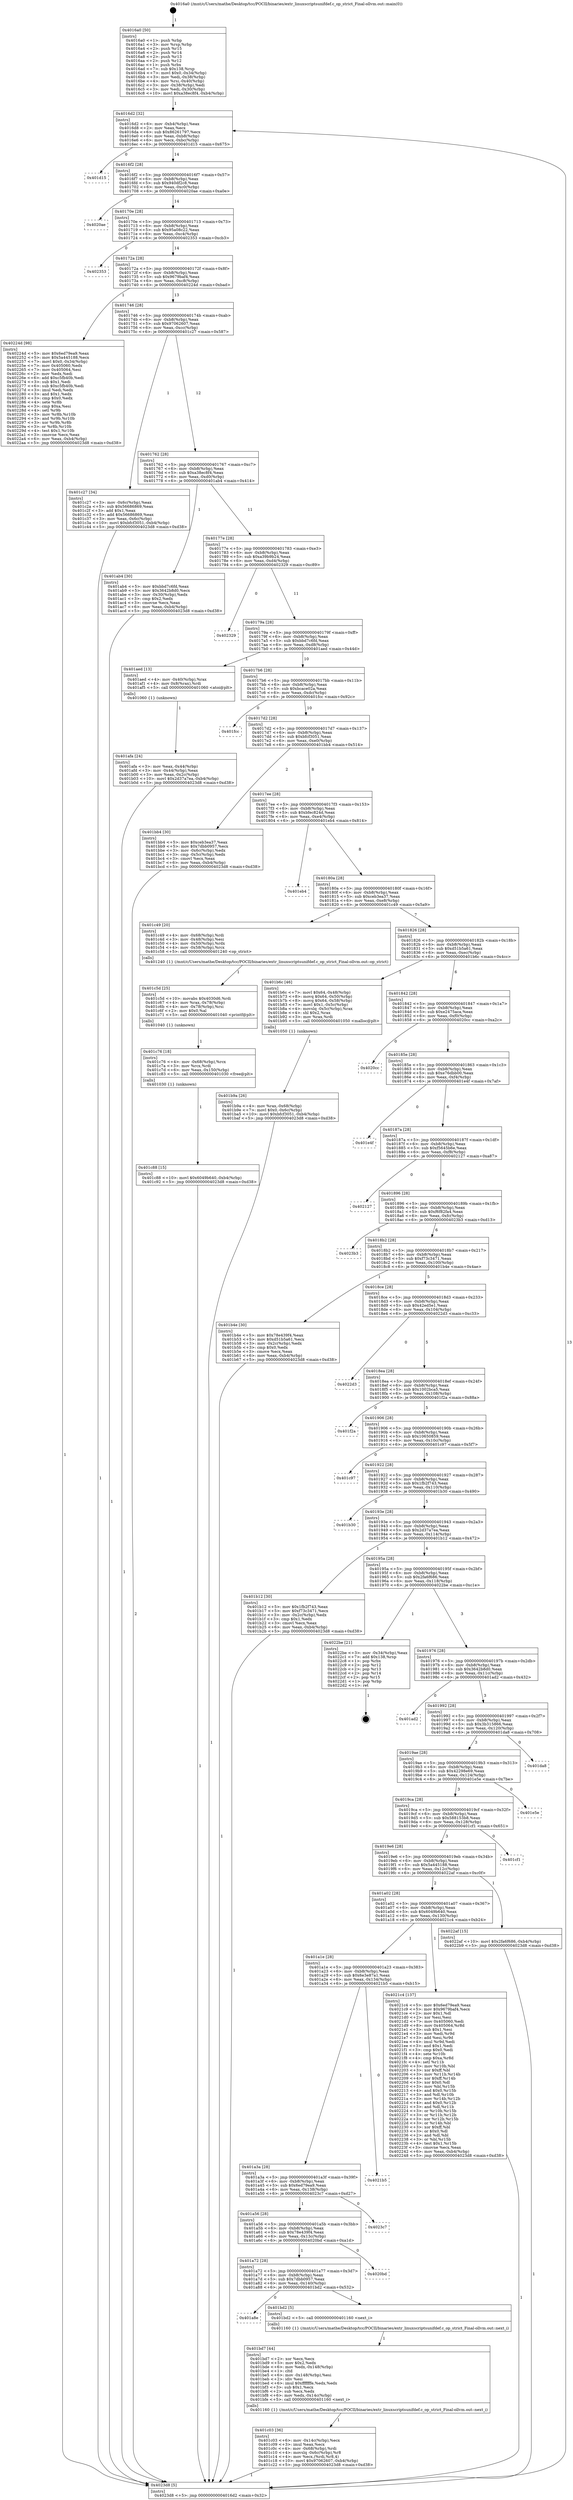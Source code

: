 digraph "0x4016a0" {
  label = "0x4016a0 (/mnt/c/Users/mathe/Desktop/tcc/POCII/binaries/extr_linuxscriptsunifdef.c_op_strict_Final-ollvm.out::main(0))"
  labelloc = "t"
  node[shape=record]

  Entry [label="",width=0.3,height=0.3,shape=circle,fillcolor=black,style=filled]
  "0x4016d2" [label="{
     0x4016d2 [32]\l
     | [instrs]\l
     &nbsp;&nbsp;0x4016d2 \<+6\>: mov -0xb4(%rbp),%eax\l
     &nbsp;&nbsp;0x4016d8 \<+2\>: mov %eax,%ecx\l
     &nbsp;&nbsp;0x4016da \<+6\>: sub $0x86261797,%ecx\l
     &nbsp;&nbsp;0x4016e0 \<+6\>: mov %eax,-0xb8(%rbp)\l
     &nbsp;&nbsp;0x4016e6 \<+6\>: mov %ecx,-0xbc(%rbp)\l
     &nbsp;&nbsp;0x4016ec \<+6\>: je 0000000000401d15 \<main+0x675\>\l
  }"]
  "0x401d15" [label="{
     0x401d15\l
  }", style=dashed]
  "0x4016f2" [label="{
     0x4016f2 [28]\l
     | [instrs]\l
     &nbsp;&nbsp;0x4016f2 \<+5\>: jmp 00000000004016f7 \<main+0x57\>\l
     &nbsp;&nbsp;0x4016f7 \<+6\>: mov -0xb8(%rbp),%eax\l
     &nbsp;&nbsp;0x4016fd \<+5\>: sub $0x940df2c8,%eax\l
     &nbsp;&nbsp;0x401702 \<+6\>: mov %eax,-0xc0(%rbp)\l
     &nbsp;&nbsp;0x401708 \<+6\>: je 00000000004020ae \<main+0xa0e\>\l
  }"]
  Exit [label="",width=0.3,height=0.3,shape=circle,fillcolor=black,style=filled,peripheries=2]
  "0x4020ae" [label="{
     0x4020ae\l
  }", style=dashed]
  "0x40170e" [label="{
     0x40170e [28]\l
     | [instrs]\l
     &nbsp;&nbsp;0x40170e \<+5\>: jmp 0000000000401713 \<main+0x73\>\l
     &nbsp;&nbsp;0x401713 \<+6\>: mov -0xb8(%rbp),%eax\l
     &nbsp;&nbsp;0x401719 \<+5\>: sub $0x95a08c22,%eax\l
     &nbsp;&nbsp;0x40171e \<+6\>: mov %eax,-0xc4(%rbp)\l
     &nbsp;&nbsp;0x401724 \<+6\>: je 0000000000402353 \<main+0xcb3\>\l
  }"]
  "0x401c88" [label="{
     0x401c88 [15]\l
     | [instrs]\l
     &nbsp;&nbsp;0x401c88 \<+10\>: movl $0x6049b640,-0xb4(%rbp)\l
     &nbsp;&nbsp;0x401c92 \<+5\>: jmp 00000000004023d8 \<main+0xd38\>\l
  }"]
  "0x402353" [label="{
     0x402353\l
  }", style=dashed]
  "0x40172a" [label="{
     0x40172a [28]\l
     | [instrs]\l
     &nbsp;&nbsp;0x40172a \<+5\>: jmp 000000000040172f \<main+0x8f\>\l
     &nbsp;&nbsp;0x40172f \<+6\>: mov -0xb8(%rbp),%eax\l
     &nbsp;&nbsp;0x401735 \<+5\>: sub $0x9679baf4,%eax\l
     &nbsp;&nbsp;0x40173a \<+6\>: mov %eax,-0xc8(%rbp)\l
     &nbsp;&nbsp;0x401740 \<+6\>: je 000000000040224d \<main+0xbad\>\l
  }"]
  "0x401c76" [label="{
     0x401c76 [18]\l
     | [instrs]\l
     &nbsp;&nbsp;0x401c76 \<+4\>: mov -0x68(%rbp),%rcx\l
     &nbsp;&nbsp;0x401c7a \<+3\>: mov %rcx,%rdi\l
     &nbsp;&nbsp;0x401c7d \<+6\>: mov %eax,-0x150(%rbp)\l
     &nbsp;&nbsp;0x401c83 \<+5\>: call 0000000000401030 \<free@plt\>\l
     | [calls]\l
     &nbsp;&nbsp;0x401030 \{1\} (unknown)\l
  }"]
  "0x40224d" [label="{
     0x40224d [98]\l
     | [instrs]\l
     &nbsp;&nbsp;0x40224d \<+5\>: mov $0x6ed79ea9,%eax\l
     &nbsp;&nbsp;0x402252 \<+5\>: mov $0x5a445188,%ecx\l
     &nbsp;&nbsp;0x402257 \<+7\>: movl $0x0,-0x34(%rbp)\l
     &nbsp;&nbsp;0x40225e \<+7\>: mov 0x405060,%edx\l
     &nbsp;&nbsp;0x402265 \<+7\>: mov 0x405064,%esi\l
     &nbsp;&nbsp;0x40226c \<+2\>: mov %edx,%edi\l
     &nbsp;&nbsp;0x40226e \<+6\>: add $0xc5fb40b,%edi\l
     &nbsp;&nbsp;0x402274 \<+3\>: sub $0x1,%edi\l
     &nbsp;&nbsp;0x402277 \<+6\>: sub $0xc5fb40b,%edi\l
     &nbsp;&nbsp;0x40227d \<+3\>: imul %edi,%edx\l
     &nbsp;&nbsp;0x402280 \<+3\>: and $0x1,%edx\l
     &nbsp;&nbsp;0x402283 \<+3\>: cmp $0x0,%edx\l
     &nbsp;&nbsp;0x402286 \<+4\>: sete %r8b\l
     &nbsp;&nbsp;0x40228a \<+3\>: cmp $0xa,%esi\l
     &nbsp;&nbsp;0x40228d \<+4\>: setl %r9b\l
     &nbsp;&nbsp;0x402291 \<+3\>: mov %r8b,%r10b\l
     &nbsp;&nbsp;0x402294 \<+3\>: and %r9b,%r10b\l
     &nbsp;&nbsp;0x402297 \<+3\>: xor %r9b,%r8b\l
     &nbsp;&nbsp;0x40229a \<+3\>: or %r8b,%r10b\l
     &nbsp;&nbsp;0x40229d \<+4\>: test $0x1,%r10b\l
     &nbsp;&nbsp;0x4022a1 \<+3\>: cmovne %ecx,%eax\l
     &nbsp;&nbsp;0x4022a4 \<+6\>: mov %eax,-0xb4(%rbp)\l
     &nbsp;&nbsp;0x4022aa \<+5\>: jmp 00000000004023d8 \<main+0xd38\>\l
  }"]
  "0x401746" [label="{
     0x401746 [28]\l
     | [instrs]\l
     &nbsp;&nbsp;0x401746 \<+5\>: jmp 000000000040174b \<main+0xab\>\l
     &nbsp;&nbsp;0x40174b \<+6\>: mov -0xb8(%rbp),%eax\l
     &nbsp;&nbsp;0x401751 \<+5\>: sub $0x97062607,%eax\l
     &nbsp;&nbsp;0x401756 \<+6\>: mov %eax,-0xcc(%rbp)\l
     &nbsp;&nbsp;0x40175c \<+6\>: je 0000000000401c27 \<main+0x587\>\l
  }"]
  "0x401c5d" [label="{
     0x401c5d [25]\l
     | [instrs]\l
     &nbsp;&nbsp;0x401c5d \<+10\>: movabs $0x4030d6,%rdi\l
     &nbsp;&nbsp;0x401c67 \<+4\>: mov %rax,-0x78(%rbp)\l
     &nbsp;&nbsp;0x401c6b \<+4\>: mov -0x78(%rbp),%rsi\l
     &nbsp;&nbsp;0x401c6f \<+2\>: mov $0x0,%al\l
     &nbsp;&nbsp;0x401c71 \<+5\>: call 0000000000401040 \<printf@plt\>\l
     | [calls]\l
     &nbsp;&nbsp;0x401040 \{1\} (unknown)\l
  }"]
  "0x401c27" [label="{
     0x401c27 [34]\l
     | [instrs]\l
     &nbsp;&nbsp;0x401c27 \<+3\>: mov -0x6c(%rbp),%eax\l
     &nbsp;&nbsp;0x401c2a \<+5\>: sub $0x56686869,%eax\l
     &nbsp;&nbsp;0x401c2f \<+3\>: add $0x1,%eax\l
     &nbsp;&nbsp;0x401c32 \<+5\>: add $0x56686869,%eax\l
     &nbsp;&nbsp;0x401c37 \<+3\>: mov %eax,-0x6c(%rbp)\l
     &nbsp;&nbsp;0x401c3a \<+10\>: movl $0xbfcf3051,-0xb4(%rbp)\l
     &nbsp;&nbsp;0x401c44 \<+5\>: jmp 00000000004023d8 \<main+0xd38\>\l
  }"]
  "0x401762" [label="{
     0x401762 [28]\l
     | [instrs]\l
     &nbsp;&nbsp;0x401762 \<+5\>: jmp 0000000000401767 \<main+0xc7\>\l
     &nbsp;&nbsp;0x401767 \<+6\>: mov -0xb8(%rbp),%eax\l
     &nbsp;&nbsp;0x40176d \<+5\>: sub $0xa38ec8f4,%eax\l
     &nbsp;&nbsp;0x401772 \<+6\>: mov %eax,-0xd0(%rbp)\l
     &nbsp;&nbsp;0x401778 \<+6\>: je 0000000000401ab4 \<main+0x414\>\l
  }"]
  "0x401c03" [label="{
     0x401c03 [36]\l
     | [instrs]\l
     &nbsp;&nbsp;0x401c03 \<+6\>: mov -0x14c(%rbp),%ecx\l
     &nbsp;&nbsp;0x401c09 \<+3\>: imul %eax,%ecx\l
     &nbsp;&nbsp;0x401c0c \<+4\>: mov -0x68(%rbp),%rdi\l
     &nbsp;&nbsp;0x401c10 \<+4\>: movslq -0x6c(%rbp),%r8\l
     &nbsp;&nbsp;0x401c14 \<+4\>: mov %ecx,(%rdi,%r8,4)\l
     &nbsp;&nbsp;0x401c18 \<+10\>: movl $0x97062607,-0xb4(%rbp)\l
     &nbsp;&nbsp;0x401c22 \<+5\>: jmp 00000000004023d8 \<main+0xd38\>\l
  }"]
  "0x401ab4" [label="{
     0x401ab4 [30]\l
     | [instrs]\l
     &nbsp;&nbsp;0x401ab4 \<+5\>: mov $0xbbd7c6fd,%eax\l
     &nbsp;&nbsp;0x401ab9 \<+5\>: mov $0x3642b8d0,%ecx\l
     &nbsp;&nbsp;0x401abe \<+3\>: mov -0x30(%rbp),%edx\l
     &nbsp;&nbsp;0x401ac1 \<+3\>: cmp $0x2,%edx\l
     &nbsp;&nbsp;0x401ac4 \<+3\>: cmovne %ecx,%eax\l
     &nbsp;&nbsp;0x401ac7 \<+6\>: mov %eax,-0xb4(%rbp)\l
     &nbsp;&nbsp;0x401acd \<+5\>: jmp 00000000004023d8 \<main+0xd38\>\l
  }"]
  "0x40177e" [label="{
     0x40177e [28]\l
     | [instrs]\l
     &nbsp;&nbsp;0x40177e \<+5\>: jmp 0000000000401783 \<main+0xe3\>\l
     &nbsp;&nbsp;0x401783 \<+6\>: mov -0xb8(%rbp),%eax\l
     &nbsp;&nbsp;0x401789 \<+5\>: sub $0xa39b9b24,%eax\l
     &nbsp;&nbsp;0x40178e \<+6\>: mov %eax,-0xd4(%rbp)\l
     &nbsp;&nbsp;0x401794 \<+6\>: je 0000000000402329 \<main+0xc89\>\l
  }"]
  "0x4023d8" [label="{
     0x4023d8 [5]\l
     | [instrs]\l
     &nbsp;&nbsp;0x4023d8 \<+5\>: jmp 00000000004016d2 \<main+0x32\>\l
  }"]
  "0x4016a0" [label="{
     0x4016a0 [50]\l
     | [instrs]\l
     &nbsp;&nbsp;0x4016a0 \<+1\>: push %rbp\l
     &nbsp;&nbsp;0x4016a1 \<+3\>: mov %rsp,%rbp\l
     &nbsp;&nbsp;0x4016a4 \<+2\>: push %r15\l
     &nbsp;&nbsp;0x4016a6 \<+2\>: push %r14\l
     &nbsp;&nbsp;0x4016a8 \<+2\>: push %r13\l
     &nbsp;&nbsp;0x4016aa \<+2\>: push %r12\l
     &nbsp;&nbsp;0x4016ac \<+1\>: push %rbx\l
     &nbsp;&nbsp;0x4016ad \<+7\>: sub $0x138,%rsp\l
     &nbsp;&nbsp;0x4016b4 \<+7\>: movl $0x0,-0x34(%rbp)\l
     &nbsp;&nbsp;0x4016bb \<+3\>: mov %edi,-0x38(%rbp)\l
     &nbsp;&nbsp;0x4016be \<+4\>: mov %rsi,-0x40(%rbp)\l
     &nbsp;&nbsp;0x4016c2 \<+3\>: mov -0x38(%rbp),%edi\l
     &nbsp;&nbsp;0x4016c5 \<+3\>: mov %edi,-0x30(%rbp)\l
     &nbsp;&nbsp;0x4016c8 \<+10\>: movl $0xa38ec8f4,-0xb4(%rbp)\l
  }"]
  "0x401bd7" [label="{
     0x401bd7 [44]\l
     | [instrs]\l
     &nbsp;&nbsp;0x401bd7 \<+2\>: xor %ecx,%ecx\l
     &nbsp;&nbsp;0x401bd9 \<+5\>: mov $0x2,%edx\l
     &nbsp;&nbsp;0x401bde \<+6\>: mov %edx,-0x148(%rbp)\l
     &nbsp;&nbsp;0x401be4 \<+1\>: cltd\l
     &nbsp;&nbsp;0x401be5 \<+6\>: mov -0x148(%rbp),%esi\l
     &nbsp;&nbsp;0x401beb \<+2\>: idiv %esi\l
     &nbsp;&nbsp;0x401bed \<+6\>: imul $0xfffffffe,%edx,%edx\l
     &nbsp;&nbsp;0x401bf3 \<+3\>: sub $0x1,%ecx\l
     &nbsp;&nbsp;0x401bf6 \<+2\>: sub %ecx,%edx\l
     &nbsp;&nbsp;0x401bf8 \<+6\>: mov %edx,-0x14c(%rbp)\l
     &nbsp;&nbsp;0x401bfe \<+5\>: call 0000000000401160 \<next_i\>\l
     | [calls]\l
     &nbsp;&nbsp;0x401160 \{1\} (/mnt/c/Users/mathe/Desktop/tcc/POCII/binaries/extr_linuxscriptsunifdef.c_op_strict_Final-ollvm.out::next_i)\l
  }"]
  "0x402329" [label="{
     0x402329\l
  }", style=dashed]
  "0x40179a" [label="{
     0x40179a [28]\l
     | [instrs]\l
     &nbsp;&nbsp;0x40179a \<+5\>: jmp 000000000040179f \<main+0xff\>\l
     &nbsp;&nbsp;0x40179f \<+6\>: mov -0xb8(%rbp),%eax\l
     &nbsp;&nbsp;0x4017a5 \<+5\>: sub $0xbbd7c6fd,%eax\l
     &nbsp;&nbsp;0x4017aa \<+6\>: mov %eax,-0xd8(%rbp)\l
     &nbsp;&nbsp;0x4017b0 \<+6\>: je 0000000000401aed \<main+0x44d\>\l
  }"]
  "0x401a8e" [label="{
     0x401a8e\l
  }", style=dashed]
  "0x401aed" [label="{
     0x401aed [13]\l
     | [instrs]\l
     &nbsp;&nbsp;0x401aed \<+4\>: mov -0x40(%rbp),%rax\l
     &nbsp;&nbsp;0x401af1 \<+4\>: mov 0x8(%rax),%rdi\l
     &nbsp;&nbsp;0x401af5 \<+5\>: call 0000000000401060 \<atoi@plt\>\l
     | [calls]\l
     &nbsp;&nbsp;0x401060 \{1\} (unknown)\l
  }"]
  "0x4017b6" [label="{
     0x4017b6 [28]\l
     | [instrs]\l
     &nbsp;&nbsp;0x4017b6 \<+5\>: jmp 00000000004017bb \<main+0x11b\>\l
     &nbsp;&nbsp;0x4017bb \<+6\>: mov -0xb8(%rbp),%eax\l
     &nbsp;&nbsp;0x4017c1 \<+5\>: sub $0xbcace02a,%eax\l
     &nbsp;&nbsp;0x4017c6 \<+6\>: mov %eax,-0xdc(%rbp)\l
     &nbsp;&nbsp;0x4017cc \<+6\>: je 0000000000401fcc \<main+0x92c\>\l
  }"]
  "0x401afa" [label="{
     0x401afa [24]\l
     | [instrs]\l
     &nbsp;&nbsp;0x401afa \<+3\>: mov %eax,-0x44(%rbp)\l
     &nbsp;&nbsp;0x401afd \<+3\>: mov -0x44(%rbp),%eax\l
     &nbsp;&nbsp;0x401b00 \<+3\>: mov %eax,-0x2c(%rbp)\l
     &nbsp;&nbsp;0x401b03 \<+10\>: movl $0x2d37a7ea,-0xb4(%rbp)\l
     &nbsp;&nbsp;0x401b0d \<+5\>: jmp 00000000004023d8 \<main+0xd38\>\l
  }"]
  "0x401bd2" [label="{
     0x401bd2 [5]\l
     | [instrs]\l
     &nbsp;&nbsp;0x401bd2 \<+5\>: call 0000000000401160 \<next_i\>\l
     | [calls]\l
     &nbsp;&nbsp;0x401160 \{1\} (/mnt/c/Users/mathe/Desktop/tcc/POCII/binaries/extr_linuxscriptsunifdef.c_op_strict_Final-ollvm.out::next_i)\l
  }"]
  "0x401fcc" [label="{
     0x401fcc\l
  }", style=dashed]
  "0x4017d2" [label="{
     0x4017d2 [28]\l
     | [instrs]\l
     &nbsp;&nbsp;0x4017d2 \<+5\>: jmp 00000000004017d7 \<main+0x137\>\l
     &nbsp;&nbsp;0x4017d7 \<+6\>: mov -0xb8(%rbp),%eax\l
     &nbsp;&nbsp;0x4017dd \<+5\>: sub $0xbfcf3051,%eax\l
     &nbsp;&nbsp;0x4017e2 \<+6\>: mov %eax,-0xe0(%rbp)\l
     &nbsp;&nbsp;0x4017e8 \<+6\>: je 0000000000401bb4 \<main+0x514\>\l
  }"]
  "0x401a72" [label="{
     0x401a72 [28]\l
     | [instrs]\l
     &nbsp;&nbsp;0x401a72 \<+5\>: jmp 0000000000401a77 \<main+0x3d7\>\l
     &nbsp;&nbsp;0x401a77 \<+6\>: mov -0xb8(%rbp),%eax\l
     &nbsp;&nbsp;0x401a7d \<+5\>: sub $0x7dbb0957,%eax\l
     &nbsp;&nbsp;0x401a82 \<+6\>: mov %eax,-0x140(%rbp)\l
     &nbsp;&nbsp;0x401a88 \<+6\>: je 0000000000401bd2 \<main+0x532\>\l
  }"]
  "0x401bb4" [label="{
     0x401bb4 [30]\l
     | [instrs]\l
     &nbsp;&nbsp;0x401bb4 \<+5\>: mov $0xceb3ea37,%eax\l
     &nbsp;&nbsp;0x401bb9 \<+5\>: mov $0x7dbb0957,%ecx\l
     &nbsp;&nbsp;0x401bbe \<+3\>: mov -0x6c(%rbp),%edx\l
     &nbsp;&nbsp;0x401bc1 \<+3\>: cmp -0x5c(%rbp),%edx\l
     &nbsp;&nbsp;0x401bc4 \<+3\>: cmovl %ecx,%eax\l
     &nbsp;&nbsp;0x401bc7 \<+6\>: mov %eax,-0xb4(%rbp)\l
     &nbsp;&nbsp;0x401bcd \<+5\>: jmp 00000000004023d8 \<main+0xd38\>\l
  }"]
  "0x4017ee" [label="{
     0x4017ee [28]\l
     | [instrs]\l
     &nbsp;&nbsp;0x4017ee \<+5\>: jmp 00000000004017f3 \<main+0x153\>\l
     &nbsp;&nbsp;0x4017f3 \<+6\>: mov -0xb8(%rbp),%eax\l
     &nbsp;&nbsp;0x4017f9 \<+5\>: sub $0xbfec824d,%eax\l
     &nbsp;&nbsp;0x4017fe \<+6\>: mov %eax,-0xe4(%rbp)\l
     &nbsp;&nbsp;0x401804 \<+6\>: je 0000000000401eb4 \<main+0x814\>\l
  }"]
  "0x4020bd" [label="{
     0x4020bd\l
  }", style=dashed]
  "0x401eb4" [label="{
     0x401eb4\l
  }", style=dashed]
  "0x40180a" [label="{
     0x40180a [28]\l
     | [instrs]\l
     &nbsp;&nbsp;0x40180a \<+5\>: jmp 000000000040180f \<main+0x16f\>\l
     &nbsp;&nbsp;0x40180f \<+6\>: mov -0xb8(%rbp),%eax\l
     &nbsp;&nbsp;0x401815 \<+5\>: sub $0xceb3ea37,%eax\l
     &nbsp;&nbsp;0x40181a \<+6\>: mov %eax,-0xe8(%rbp)\l
     &nbsp;&nbsp;0x401820 \<+6\>: je 0000000000401c49 \<main+0x5a9\>\l
  }"]
  "0x401a56" [label="{
     0x401a56 [28]\l
     | [instrs]\l
     &nbsp;&nbsp;0x401a56 \<+5\>: jmp 0000000000401a5b \<main+0x3bb\>\l
     &nbsp;&nbsp;0x401a5b \<+6\>: mov -0xb8(%rbp),%eax\l
     &nbsp;&nbsp;0x401a61 \<+5\>: sub $0x78e439f4,%eax\l
     &nbsp;&nbsp;0x401a66 \<+6\>: mov %eax,-0x13c(%rbp)\l
     &nbsp;&nbsp;0x401a6c \<+6\>: je 00000000004020bd \<main+0xa1d\>\l
  }"]
  "0x401c49" [label="{
     0x401c49 [20]\l
     | [instrs]\l
     &nbsp;&nbsp;0x401c49 \<+4\>: mov -0x68(%rbp),%rdi\l
     &nbsp;&nbsp;0x401c4d \<+3\>: mov -0x48(%rbp),%esi\l
     &nbsp;&nbsp;0x401c50 \<+4\>: mov -0x50(%rbp),%rdx\l
     &nbsp;&nbsp;0x401c54 \<+4\>: mov -0x58(%rbp),%rcx\l
     &nbsp;&nbsp;0x401c58 \<+5\>: call 0000000000401240 \<op_strict\>\l
     | [calls]\l
     &nbsp;&nbsp;0x401240 \{1\} (/mnt/c/Users/mathe/Desktop/tcc/POCII/binaries/extr_linuxscriptsunifdef.c_op_strict_Final-ollvm.out::op_strict)\l
  }"]
  "0x401826" [label="{
     0x401826 [28]\l
     | [instrs]\l
     &nbsp;&nbsp;0x401826 \<+5\>: jmp 000000000040182b \<main+0x18b\>\l
     &nbsp;&nbsp;0x40182b \<+6\>: mov -0xb8(%rbp),%eax\l
     &nbsp;&nbsp;0x401831 \<+5\>: sub $0xd51b5a61,%eax\l
     &nbsp;&nbsp;0x401836 \<+6\>: mov %eax,-0xec(%rbp)\l
     &nbsp;&nbsp;0x40183c \<+6\>: je 0000000000401b6c \<main+0x4cc\>\l
  }"]
  "0x4023c7" [label="{
     0x4023c7\l
  }", style=dashed]
  "0x401b6c" [label="{
     0x401b6c [46]\l
     | [instrs]\l
     &nbsp;&nbsp;0x401b6c \<+7\>: movl $0x64,-0x48(%rbp)\l
     &nbsp;&nbsp;0x401b73 \<+8\>: movq $0x64,-0x50(%rbp)\l
     &nbsp;&nbsp;0x401b7b \<+8\>: movq $0x64,-0x58(%rbp)\l
     &nbsp;&nbsp;0x401b83 \<+7\>: movl $0x1,-0x5c(%rbp)\l
     &nbsp;&nbsp;0x401b8a \<+4\>: movslq -0x5c(%rbp),%rax\l
     &nbsp;&nbsp;0x401b8e \<+4\>: shl $0x2,%rax\l
     &nbsp;&nbsp;0x401b92 \<+3\>: mov %rax,%rdi\l
     &nbsp;&nbsp;0x401b95 \<+5\>: call 0000000000401050 \<malloc@plt\>\l
     | [calls]\l
     &nbsp;&nbsp;0x401050 \{1\} (unknown)\l
  }"]
  "0x401842" [label="{
     0x401842 [28]\l
     | [instrs]\l
     &nbsp;&nbsp;0x401842 \<+5\>: jmp 0000000000401847 \<main+0x1a7\>\l
     &nbsp;&nbsp;0x401847 \<+6\>: mov -0xb8(%rbp),%eax\l
     &nbsp;&nbsp;0x40184d \<+5\>: sub $0xe2475aca,%eax\l
     &nbsp;&nbsp;0x401852 \<+6\>: mov %eax,-0xf0(%rbp)\l
     &nbsp;&nbsp;0x401858 \<+6\>: je 00000000004020cc \<main+0xa2c\>\l
  }"]
  "0x401a3a" [label="{
     0x401a3a [28]\l
     | [instrs]\l
     &nbsp;&nbsp;0x401a3a \<+5\>: jmp 0000000000401a3f \<main+0x39f\>\l
     &nbsp;&nbsp;0x401a3f \<+6\>: mov -0xb8(%rbp),%eax\l
     &nbsp;&nbsp;0x401a45 \<+5\>: sub $0x6ed79ea9,%eax\l
     &nbsp;&nbsp;0x401a4a \<+6\>: mov %eax,-0x138(%rbp)\l
     &nbsp;&nbsp;0x401a50 \<+6\>: je 00000000004023c7 \<main+0xd27\>\l
  }"]
  "0x4020cc" [label="{
     0x4020cc\l
  }", style=dashed]
  "0x40185e" [label="{
     0x40185e [28]\l
     | [instrs]\l
     &nbsp;&nbsp;0x40185e \<+5\>: jmp 0000000000401863 \<main+0x1c3\>\l
     &nbsp;&nbsp;0x401863 \<+6\>: mov -0xb8(%rbp),%eax\l
     &nbsp;&nbsp;0x401869 \<+5\>: sub $0xe76dbb00,%eax\l
     &nbsp;&nbsp;0x40186e \<+6\>: mov %eax,-0xf4(%rbp)\l
     &nbsp;&nbsp;0x401874 \<+6\>: je 0000000000401e4f \<main+0x7af\>\l
  }"]
  "0x4021b5" [label="{
     0x4021b5\l
  }", style=dashed]
  "0x401e4f" [label="{
     0x401e4f\l
  }", style=dashed]
  "0x40187a" [label="{
     0x40187a [28]\l
     | [instrs]\l
     &nbsp;&nbsp;0x40187a \<+5\>: jmp 000000000040187f \<main+0x1df\>\l
     &nbsp;&nbsp;0x40187f \<+6\>: mov -0xb8(%rbp),%eax\l
     &nbsp;&nbsp;0x401885 \<+5\>: sub $0xf5645b6e,%eax\l
     &nbsp;&nbsp;0x40188a \<+6\>: mov %eax,-0xf8(%rbp)\l
     &nbsp;&nbsp;0x401890 \<+6\>: je 0000000000402127 \<main+0xa87\>\l
  }"]
  "0x401a1e" [label="{
     0x401a1e [28]\l
     | [instrs]\l
     &nbsp;&nbsp;0x401a1e \<+5\>: jmp 0000000000401a23 \<main+0x383\>\l
     &nbsp;&nbsp;0x401a23 \<+6\>: mov -0xb8(%rbp),%eax\l
     &nbsp;&nbsp;0x401a29 \<+5\>: sub $0x6e3e87a1,%eax\l
     &nbsp;&nbsp;0x401a2e \<+6\>: mov %eax,-0x134(%rbp)\l
     &nbsp;&nbsp;0x401a34 \<+6\>: je 00000000004021b5 \<main+0xb15\>\l
  }"]
  "0x402127" [label="{
     0x402127\l
  }", style=dashed]
  "0x401896" [label="{
     0x401896 [28]\l
     | [instrs]\l
     &nbsp;&nbsp;0x401896 \<+5\>: jmp 000000000040189b \<main+0x1fb\>\l
     &nbsp;&nbsp;0x40189b \<+6\>: mov -0xb8(%rbp),%eax\l
     &nbsp;&nbsp;0x4018a1 \<+5\>: sub $0xf6f82fa4,%eax\l
     &nbsp;&nbsp;0x4018a6 \<+6\>: mov %eax,-0xfc(%rbp)\l
     &nbsp;&nbsp;0x4018ac \<+6\>: je 00000000004023b3 \<main+0xd13\>\l
  }"]
  "0x4021c4" [label="{
     0x4021c4 [137]\l
     | [instrs]\l
     &nbsp;&nbsp;0x4021c4 \<+5\>: mov $0x6ed79ea9,%eax\l
     &nbsp;&nbsp;0x4021c9 \<+5\>: mov $0x9679baf4,%ecx\l
     &nbsp;&nbsp;0x4021ce \<+2\>: mov $0x1,%dl\l
     &nbsp;&nbsp;0x4021d0 \<+2\>: xor %esi,%esi\l
     &nbsp;&nbsp;0x4021d2 \<+7\>: mov 0x405060,%edi\l
     &nbsp;&nbsp;0x4021d9 \<+8\>: mov 0x405064,%r8d\l
     &nbsp;&nbsp;0x4021e1 \<+3\>: sub $0x1,%esi\l
     &nbsp;&nbsp;0x4021e4 \<+3\>: mov %edi,%r9d\l
     &nbsp;&nbsp;0x4021e7 \<+3\>: add %esi,%r9d\l
     &nbsp;&nbsp;0x4021ea \<+4\>: imul %r9d,%edi\l
     &nbsp;&nbsp;0x4021ee \<+3\>: and $0x1,%edi\l
     &nbsp;&nbsp;0x4021f1 \<+3\>: cmp $0x0,%edi\l
     &nbsp;&nbsp;0x4021f4 \<+4\>: sete %r10b\l
     &nbsp;&nbsp;0x4021f8 \<+4\>: cmp $0xa,%r8d\l
     &nbsp;&nbsp;0x4021fc \<+4\>: setl %r11b\l
     &nbsp;&nbsp;0x402200 \<+3\>: mov %r10b,%bl\l
     &nbsp;&nbsp;0x402203 \<+3\>: xor $0xff,%bl\l
     &nbsp;&nbsp;0x402206 \<+3\>: mov %r11b,%r14b\l
     &nbsp;&nbsp;0x402209 \<+4\>: xor $0xff,%r14b\l
     &nbsp;&nbsp;0x40220d \<+3\>: xor $0x0,%dl\l
     &nbsp;&nbsp;0x402210 \<+3\>: mov %bl,%r15b\l
     &nbsp;&nbsp;0x402213 \<+4\>: and $0x0,%r15b\l
     &nbsp;&nbsp;0x402217 \<+3\>: and %dl,%r10b\l
     &nbsp;&nbsp;0x40221a \<+3\>: mov %r14b,%r12b\l
     &nbsp;&nbsp;0x40221d \<+4\>: and $0x0,%r12b\l
     &nbsp;&nbsp;0x402221 \<+3\>: and %dl,%r11b\l
     &nbsp;&nbsp;0x402224 \<+3\>: or %r10b,%r15b\l
     &nbsp;&nbsp;0x402227 \<+3\>: or %r11b,%r12b\l
     &nbsp;&nbsp;0x40222a \<+3\>: xor %r12b,%r15b\l
     &nbsp;&nbsp;0x40222d \<+3\>: or %r14b,%bl\l
     &nbsp;&nbsp;0x402230 \<+3\>: xor $0xff,%bl\l
     &nbsp;&nbsp;0x402233 \<+3\>: or $0x0,%dl\l
     &nbsp;&nbsp;0x402236 \<+2\>: and %dl,%bl\l
     &nbsp;&nbsp;0x402238 \<+3\>: or %bl,%r15b\l
     &nbsp;&nbsp;0x40223b \<+4\>: test $0x1,%r15b\l
     &nbsp;&nbsp;0x40223f \<+3\>: cmovne %ecx,%eax\l
     &nbsp;&nbsp;0x402242 \<+6\>: mov %eax,-0xb4(%rbp)\l
     &nbsp;&nbsp;0x402248 \<+5\>: jmp 00000000004023d8 \<main+0xd38\>\l
  }"]
  "0x4023b3" [label="{
     0x4023b3\l
  }", style=dashed]
  "0x4018b2" [label="{
     0x4018b2 [28]\l
     | [instrs]\l
     &nbsp;&nbsp;0x4018b2 \<+5\>: jmp 00000000004018b7 \<main+0x217\>\l
     &nbsp;&nbsp;0x4018b7 \<+6\>: mov -0xb8(%rbp),%eax\l
     &nbsp;&nbsp;0x4018bd \<+5\>: sub $0xf73c3471,%eax\l
     &nbsp;&nbsp;0x4018c2 \<+6\>: mov %eax,-0x100(%rbp)\l
     &nbsp;&nbsp;0x4018c8 \<+6\>: je 0000000000401b4e \<main+0x4ae\>\l
  }"]
  "0x401a02" [label="{
     0x401a02 [28]\l
     | [instrs]\l
     &nbsp;&nbsp;0x401a02 \<+5\>: jmp 0000000000401a07 \<main+0x367\>\l
     &nbsp;&nbsp;0x401a07 \<+6\>: mov -0xb8(%rbp),%eax\l
     &nbsp;&nbsp;0x401a0d \<+5\>: sub $0x6049b640,%eax\l
     &nbsp;&nbsp;0x401a12 \<+6\>: mov %eax,-0x130(%rbp)\l
     &nbsp;&nbsp;0x401a18 \<+6\>: je 00000000004021c4 \<main+0xb24\>\l
  }"]
  "0x401b4e" [label="{
     0x401b4e [30]\l
     | [instrs]\l
     &nbsp;&nbsp;0x401b4e \<+5\>: mov $0x78e439f4,%eax\l
     &nbsp;&nbsp;0x401b53 \<+5\>: mov $0xd51b5a61,%ecx\l
     &nbsp;&nbsp;0x401b58 \<+3\>: mov -0x2c(%rbp),%edx\l
     &nbsp;&nbsp;0x401b5b \<+3\>: cmp $0x0,%edx\l
     &nbsp;&nbsp;0x401b5e \<+3\>: cmove %ecx,%eax\l
     &nbsp;&nbsp;0x401b61 \<+6\>: mov %eax,-0xb4(%rbp)\l
     &nbsp;&nbsp;0x401b67 \<+5\>: jmp 00000000004023d8 \<main+0xd38\>\l
  }"]
  "0x4018ce" [label="{
     0x4018ce [28]\l
     | [instrs]\l
     &nbsp;&nbsp;0x4018ce \<+5\>: jmp 00000000004018d3 \<main+0x233\>\l
     &nbsp;&nbsp;0x4018d3 \<+6\>: mov -0xb8(%rbp),%eax\l
     &nbsp;&nbsp;0x4018d9 \<+5\>: sub $0x42ed5e1,%eax\l
     &nbsp;&nbsp;0x4018de \<+6\>: mov %eax,-0x104(%rbp)\l
     &nbsp;&nbsp;0x4018e4 \<+6\>: je 00000000004022d3 \<main+0xc33\>\l
  }"]
  "0x4022af" [label="{
     0x4022af [15]\l
     | [instrs]\l
     &nbsp;&nbsp;0x4022af \<+10\>: movl $0x2fa6f686,-0xb4(%rbp)\l
     &nbsp;&nbsp;0x4022b9 \<+5\>: jmp 00000000004023d8 \<main+0xd38\>\l
  }"]
  "0x4022d3" [label="{
     0x4022d3\l
  }", style=dashed]
  "0x4018ea" [label="{
     0x4018ea [28]\l
     | [instrs]\l
     &nbsp;&nbsp;0x4018ea \<+5\>: jmp 00000000004018ef \<main+0x24f\>\l
     &nbsp;&nbsp;0x4018ef \<+6\>: mov -0xb8(%rbp),%eax\l
     &nbsp;&nbsp;0x4018f5 \<+5\>: sub $0x1002bca5,%eax\l
     &nbsp;&nbsp;0x4018fa \<+6\>: mov %eax,-0x108(%rbp)\l
     &nbsp;&nbsp;0x401900 \<+6\>: je 0000000000401f2a \<main+0x88a\>\l
  }"]
  "0x4019e6" [label="{
     0x4019e6 [28]\l
     | [instrs]\l
     &nbsp;&nbsp;0x4019e6 \<+5\>: jmp 00000000004019eb \<main+0x34b\>\l
     &nbsp;&nbsp;0x4019eb \<+6\>: mov -0xb8(%rbp),%eax\l
     &nbsp;&nbsp;0x4019f1 \<+5\>: sub $0x5a445188,%eax\l
     &nbsp;&nbsp;0x4019f6 \<+6\>: mov %eax,-0x12c(%rbp)\l
     &nbsp;&nbsp;0x4019fc \<+6\>: je 00000000004022af \<main+0xc0f\>\l
  }"]
  "0x401f2a" [label="{
     0x401f2a\l
  }", style=dashed]
  "0x401906" [label="{
     0x401906 [28]\l
     | [instrs]\l
     &nbsp;&nbsp;0x401906 \<+5\>: jmp 000000000040190b \<main+0x26b\>\l
     &nbsp;&nbsp;0x40190b \<+6\>: mov -0xb8(%rbp),%eax\l
     &nbsp;&nbsp;0x401911 \<+5\>: sub $0x10650859,%eax\l
     &nbsp;&nbsp;0x401916 \<+6\>: mov %eax,-0x10c(%rbp)\l
     &nbsp;&nbsp;0x40191c \<+6\>: je 0000000000401c97 \<main+0x5f7\>\l
  }"]
  "0x401cf1" [label="{
     0x401cf1\l
  }", style=dashed]
  "0x401c97" [label="{
     0x401c97\l
  }", style=dashed]
  "0x401922" [label="{
     0x401922 [28]\l
     | [instrs]\l
     &nbsp;&nbsp;0x401922 \<+5\>: jmp 0000000000401927 \<main+0x287\>\l
     &nbsp;&nbsp;0x401927 \<+6\>: mov -0xb8(%rbp),%eax\l
     &nbsp;&nbsp;0x40192d \<+5\>: sub $0x1fb2f743,%eax\l
     &nbsp;&nbsp;0x401932 \<+6\>: mov %eax,-0x110(%rbp)\l
     &nbsp;&nbsp;0x401938 \<+6\>: je 0000000000401b30 \<main+0x490\>\l
  }"]
  "0x4019ca" [label="{
     0x4019ca [28]\l
     | [instrs]\l
     &nbsp;&nbsp;0x4019ca \<+5\>: jmp 00000000004019cf \<main+0x32f\>\l
     &nbsp;&nbsp;0x4019cf \<+6\>: mov -0xb8(%rbp),%eax\l
     &nbsp;&nbsp;0x4019d5 \<+5\>: sub $0x588153b8,%eax\l
     &nbsp;&nbsp;0x4019da \<+6\>: mov %eax,-0x128(%rbp)\l
     &nbsp;&nbsp;0x4019e0 \<+6\>: je 0000000000401cf1 \<main+0x651\>\l
  }"]
  "0x401b30" [label="{
     0x401b30\l
  }", style=dashed]
  "0x40193e" [label="{
     0x40193e [28]\l
     | [instrs]\l
     &nbsp;&nbsp;0x40193e \<+5\>: jmp 0000000000401943 \<main+0x2a3\>\l
     &nbsp;&nbsp;0x401943 \<+6\>: mov -0xb8(%rbp),%eax\l
     &nbsp;&nbsp;0x401949 \<+5\>: sub $0x2d37a7ea,%eax\l
     &nbsp;&nbsp;0x40194e \<+6\>: mov %eax,-0x114(%rbp)\l
     &nbsp;&nbsp;0x401954 \<+6\>: je 0000000000401b12 \<main+0x472\>\l
  }"]
  "0x401e5e" [label="{
     0x401e5e\l
  }", style=dashed]
  "0x401b12" [label="{
     0x401b12 [30]\l
     | [instrs]\l
     &nbsp;&nbsp;0x401b12 \<+5\>: mov $0x1fb2f743,%eax\l
     &nbsp;&nbsp;0x401b17 \<+5\>: mov $0xf73c3471,%ecx\l
     &nbsp;&nbsp;0x401b1c \<+3\>: mov -0x2c(%rbp),%edx\l
     &nbsp;&nbsp;0x401b1f \<+3\>: cmp $0x1,%edx\l
     &nbsp;&nbsp;0x401b22 \<+3\>: cmovl %ecx,%eax\l
     &nbsp;&nbsp;0x401b25 \<+6\>: mov %eax,-0xb4(%rbp)\l
     &nbsp;&nbsp;0x401b2b \<+5\>: jmp 00000000004023d8 \<main+0xd38\>\l
  }"]
  "0x40195a" [label="{
     0x40195a [28]\l
     | [instrs]\l
     &nbsp;&nbsp;0x40195a \<+5\>: jmp 000000000040195f \<main+0x2bf\>\l
     &nbsp;&nbsp;0x40195f \<+6\>: mov -0xb8(%rbp),%eax\l
     &nbsp;&nbsp;0x401965 \<+5\>: sub $0x2fa6f686,%eax\l
     &nbsp;&nbsp;0x40196a \<+6\>: mov %eax,-0x118(%rbp)\l
     &nbsp;&nbsp;0x401970 \<+6\>: je 00000000004022be \<main+0xc1e\>\l
  }"]
  "0x401b9a" [label="{
     0x401b9a [26]\l
     | [instrs]\l
     &nbsp;&nbsp;0x401b9a \<+4\>: mov %rax,-0x68(%rbp)\l
     &nbsp;&nbsp;0x401b9e \<+7\>: movl $0x0,-0x6c(%rbp)\l
     &nbsp;&nbsp;0x401ba5 \<+10\>: movl $0xbfcf3051,-0xb4(%rbp)\l
     &nbsp;&nbsp;0x401baf \<+5\>: jmp 00000000004023d8 \<main+0xd38\>\l
  }"]
  "0x4019ae" [label="{
     0x4019ae [28]\l
     | [instrs]\l
     &nbsp;&nbsp;0x4019ae \<+5\>: jmp 00000000004019b3 \<main+0x313\>\l
     &nbsp;&nbsp;0x4019b3 \<+6\>: mov -0xb8(%rbp),%eax\l
     &nbsp;&nbsp;0x4019b9 \<+5\>: sub $0x42298e69,%eax\l
     &nbsp;&nbsp;0x4019be \<+6\>: mov %eax,-0x124(%rbp)\l
     &nbsp;&nbsp;0x4019c4 \<+6\>: je 0000000000401e5e \<main+0x7be\>\l
  }"]
  "0x4022be" [label="{
     0x4022be [21]\l
     | [instrs]\l
     &nbsp;&nbsp;0x4022be \<+3\>: mov -0x34(%rbp),%eax\l
     &nbsp;&nbsp;0x4022c1 \<+7\>: add $0x138,%rsp\l
     &nbsp;&nbsp;0x4022c8 \<+1\>: pop %rbx\l
     &nbsp;&nbsp;0x4022c9 \<+2\>: pop %r12\l
     &nbsp;&nbsp;0x4022cb \<+2\>: pop %r13\l
     &nbsp;&nbsp;0x4022cd \<+2\>: pop %r14\l
     &nbsp;&nbsp;0x4022cf \<+2\>: pop %r15\l
     &nbsp;&nbsp;0x4022d1 \<+1\>: pop %rbp\l
     &nbsp;&nbsp;0x4022d2 \<+1\>: ret\l
  }"]
  "0x401976" [label="{
     0x401976 [28]\l
     | [instrs]\l
     &nbsp;&nbsp;0x401976 \<+5\>: jmp 000000000040197b \<main+0x2db\>\l
     &nbsp;&nbsp;0x40197b \<+6\>: mov -0xb8(%rbp),%eax\l
     &nbsp;&nbsp;0x401981 \<+5\>: sub $0x3642b8d0,%eax\l
     &nbsp;&nbsp;0x401986 \<+6\>: mov %eax,-0x11c(%rbp)\l
     &nbsp;&nbsp;0x40198c \<+6\>: je 0000000000401ad2 \<main+0x432\>\l
  }"]
  "0x401da8" [label="{
     0x401da8\l
  }", style=dashed]
  "0x401ad2" [label="{
     0x401ad2\l
  }", style=dashed]
  "0x401992" [label="{
     0x401992 [28]\l
     | [instrs]\l
     &nbsp;&nbsp;0x401992 \<+5\>: jmp 0000000000401997 \<main+0x2f7\>\l
     &nbsp;&nbsp;0x401997 \<+6\>: mov -0xb8(%rbp),%eax\l
     &nbsp;&nbsp;0x40199d \<+5\>: sub $0x3b315866,%eax\l
     &nbsp;&nbsp;0x4019a2 \<+6\>: mov %eax,-0x120(%rbp)\l
     &nbsp;&nbsp;0x4019a8 \<+6\>: je 0000000000401da8 \<main+0x708\>\l
  }"]
  Entry -> "0x4016a0" [label=" 1"]
  "0x4016d2" -> "0x401d15" [label=" 0"]
  "0x4016d2" -> "0x4016f2" [label=" 14"]
  "0x4022be" -> Exit [label=" 1"]
  "0x4016f2" -> "0x4020ae" [label=" 0"]
  "0x4016f2" -> "0x40170e" [label=" 14"]
  "0x4022af" -> "0x4023d8" [label=" 1"]
  "0x40170e" -> "0x402353" [label=" 0"]
  "0x40170e" -> "0x40172a" [label=" 14"]
  "0x40224d" -> "0x4023d8" [label=" 1"]
  "0x40172a" -> "0x40224d" [label=" 1"]
  "0x40172a" -> "0x401746" [label=" 13"]
  "0x4021c4" -> "0x4023d8" [label=" 1"]
  "0x401746" -> "0x401c27" [label=" 1"]
  "0x401746" -> "0x401762" [label=" 12"]
  "0x401c88" -> "0x4023d8" [label=" 1"]
  "0x401762" -> "0x401ab4" [label=" 1"]
  "0x401762" -> "0x40177e" [label=" 11"]
  "0x401ab4" -> "0x4023d8" [label=" 1"]
  "0x4016a0" -> "0x4016d2" [label=" 1"]
  "0x4023d8" -> "0x4016d2" [label=" 13"]
  "0x401c76" -> "0x401c88" [label=" 1"]
  "0x40177e" -> "0x402329" [label=" 0"]
  "0x40177e" -> "0x40179a" [label=" 11"]
  "0x401c5d" -> "0x401c76" [label=" 1"]
  "0x40179a" -> "0x401aed" [label=" 1"]
  "0x40179a" -> "0x4017b6" [label=" 10"]
  "0x401aed" -> "0x401afa" [label=" 1"]
  "0x401afa" -> "0x4023d8" [label=" 1"]
  "0x401c49" -> "0x401c5d" [label=" 1"]
  "0x4017b6" -> "0x401fcc" [label=" 0"]
  "0x4017b6" -> "0x4017d2" [label=" 10"]
  "0x401c27" -> "0x4023d8" [label=" 1"]
  "0x4017d2" -> "0x401bb4" [label=" 2"]
  "0x4017d2" -> "0x4017ee" [label=" 8"]
  "0x401bd7" -> "0x401c03" [label=" 1"]
  "0x4017ee" -> "0x401eb4" [label=" 0"]
  "0x4017ee" -> "0x40180a" [label=" 8"]
  "0x401bd2" -> "0x401bd7" [label=" 1"]
  "0x40180a" -> "0x401c49" [label=" 1"]
  "0x40180a" -> "0x401826" [label=" 7"]
  "0x401a72" -> "0x401bd2" [label=" 1"]
  "0x401826" -> "0x401b6c" [label=" 1"]
  "0x401826" -> "0x401842" [label=" 6"]
  "0x401c03" -> "0x4023d8" [label=" 1"]
  "0x401842" -> "0x4020cc" [label=" 0"]
  "0x401842" -> "0x40185e" [label=" 6"]
  "0x401a56" -> "0x4020bd" [label=" 0"]
  "0x40185e" -> "0x401e4f" [label=" 0"]
  "0x40185e" -> "0x40187a" [label=" 6"]
  "0x401a72" -> "0x401a8e" [label=" 0"]
  "0x40187a" -> "0x402127" [label=" 0"]
  "0x40187a" -> "0x401896" [label=" 6"]
  "0x401a3a" -> "0x4023c7" [label=" 0"]
  "0x401896" -> "0x4023b3" [label=" 0"]
  "0x401896" -> "0x4018b2" [label=" 6"]
  "0x401a56" -> "0x401a72" [label=" 1"]
  "0x4018b2" -> "0x401b4e" [label=" 1"]
  "0x4018b2" -> "0x4018ce" [label=" 5"]
  "0x401a1e" -> "0x4021b5" [label=" 0"]
  "0x4018ce" -> "0x4022d3" [label=" 0"]
  "0x4018ce" -> "0x4018ea" [label=" 5"]
  "0x401a3a" -> "0x401a56" [label=" 1"]
  "0x4018ea" -> "0x401f2a" [label=" 0"]
  "0x4018ea" -> "0x401906" [label=" 5"]
  "0x401a02" -> "0x4021c4" [label=" 1"]
  "0x401906" -> "0x401c97" [label=" 0"]
  "0x401906" -> "0x401922" [label=" 5"]
  "0x401a1e" -> "0x401a3a" [label=" 1"]
  "0x401922" -> "0x401b30" [label=" 0"]
  "0x401922" -> "0x40193e" [label=" 5"]
  "0x4019e6" -> "0x4022af" [label=" 1"]
  "0x40193e" -> "0x401b12" [label=" 1"]
  "0x40193e" -> "0x40195a" [label=" 4"]
  "0x401b12" -> "0x4023d8" [label=" 1"]
  "0x401b4e" -> "0x4023d8" [label=" 1"]
  "0x401b6c" -> "0x401b9a" [label=" 1"]
  "0x401b9a" -> "0x4023d8" [label=" 1"]
  "0x401bb4" -> "0x4023d8" [label=" 2"]
  "0x401a02" -> "0x401a1e" [label=" 1"]
  "0x40195a" -> "0x4022be" [label=" 1"]
  "0x40195a" -> "0x401976" [label=" 3"]
  "0x4019ca" -> "0x401cf1" [label=" 0"]
  "0x401976" -> "0x401ad2" [label=" 0"]
  "0x401976" -> "0x401992" [label=" 3"]
  "0x4019e6" -> "0x401a02" [label=" 2"]
  "0x401992" -> "0x401da8" [label=" 0"]
  "0x401992" -> "0x4019ae" [label=" 3"]
  "0x4019ca" -> "0x4019e6" [label=" 3"]
  "0x4019ae" -> "0x401e5e" [label=" 0"]
  "0x4019ae" -> "0x4019ca" [label=" 3"]
}
